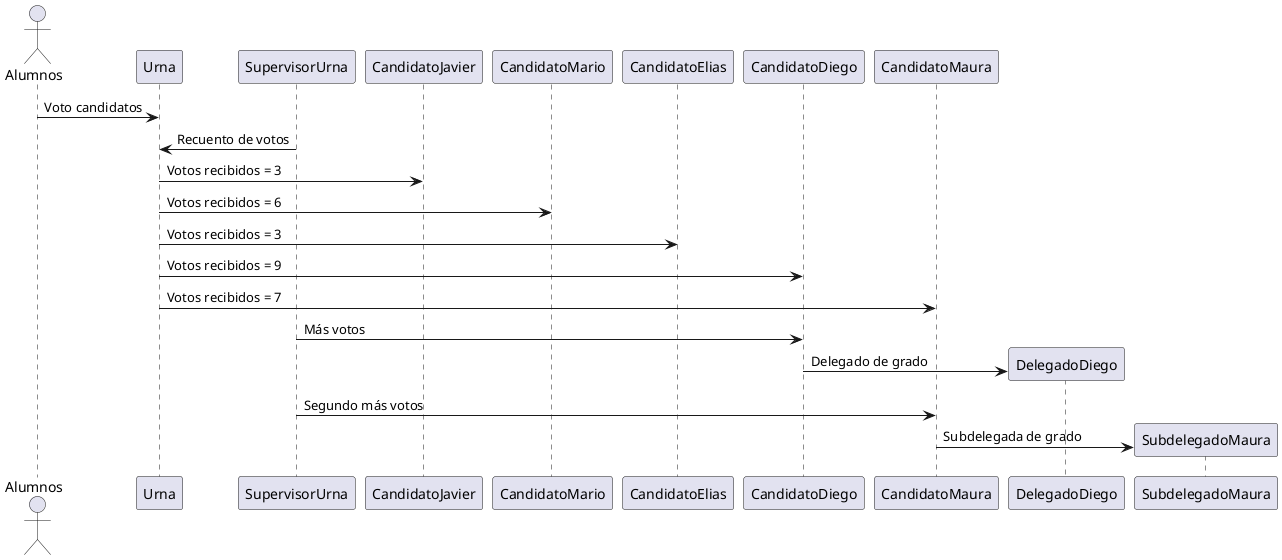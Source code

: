 @startuml

actor Alumnos
participant Urna
participant SupervisorUrna
participant CandidatoJavier
participant CandidatoMario
participant CandidatoElias
participant CandidatoDiego
participant CandidatoMaura

Alumnos -> Urna: Voto candidatos

SupervisorUrna -> Urna: Recuento de votos

Urna -> CandidatoJavier: Votos recibidos = 3
Urna -> CandidatoMario: Votos recibidos = 6
Urna -> CandidatoElias: Votos recibidos = 3
Urna -> CandidatoDiego: Votos recibidos = 9
Urna -> CandidatoMaura: Votos recibidos = 7

SupervisorUrna -> CandidatoDiego: Más votos

create DelegadoDiego
CandidatoDiego -> DelegadoDiego: Delegado de grado

SupervisorUrna -> CandidatoMaura: Segundo más votos

create SubdelegadoMaura
CandidatoMaura -> SubdelegadoMaura: Subdelegada de grado

@enduml
